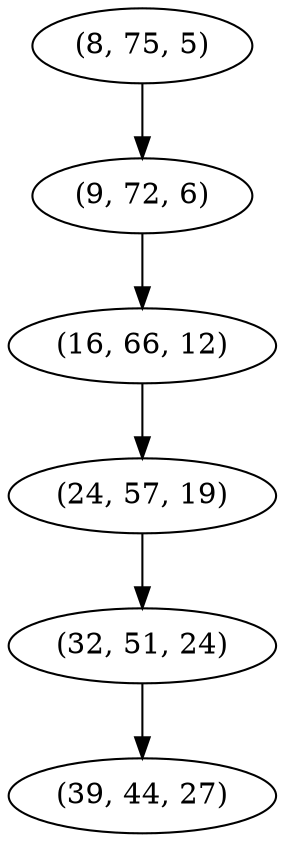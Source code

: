 digraph tree {
    "(8, 75, 5)";
    "(9, 72, 6)";
    "(16, 66, 12)";
    "(24, 57, 19)";
    "(32, 51, 24)";
    "(39, 44, 27)";
    "(8, 75, 5)" -> "(9, 72, 6)";
    "(9, 72, 6)" -> "(16, 66, 12)";
    "(16, 66, 12)" -> "(24, 57, 19)";
    "(24, 57, 19)" -> "(32, 51, 24)";
    "(32, 51, 24)" -> "(39, 44, 27)";
}
